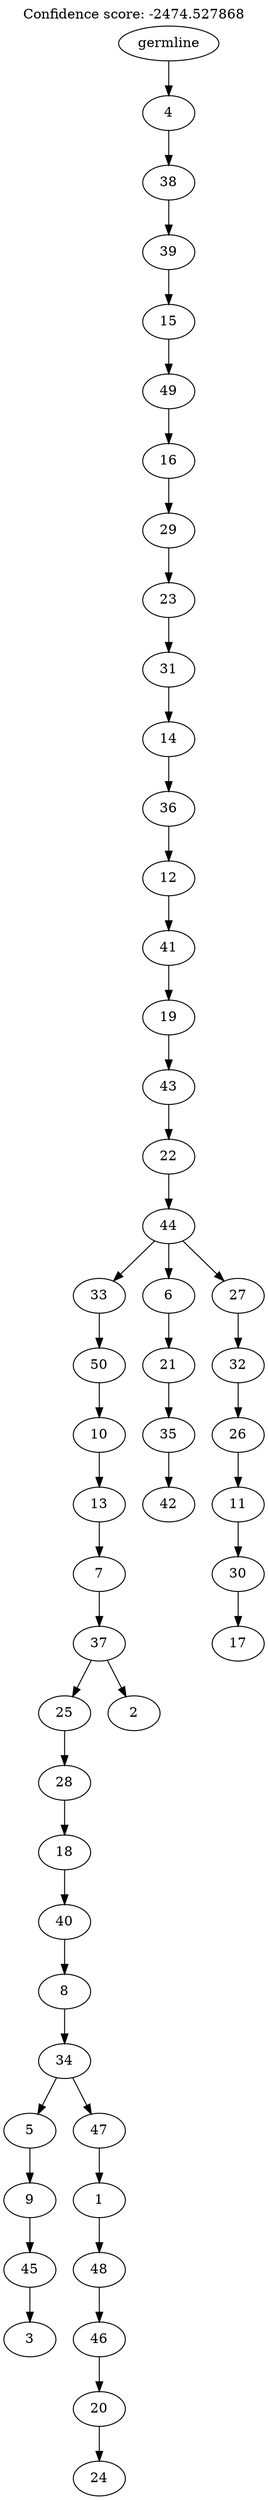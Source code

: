 digraph g {
	"48" -> "49";
	"49" [label="3"];
	"47" -> "48";
	"48" [label="45"];
	"46" -> "47";
	"47" [label="9"];
	"44" -> "45";
	"45" [label="24"];
	"43" -> "44";
	"44" [label="20"];
	"42" -> "43";
	"43" [label="46"];
	"41" -> "42";
	"42" [label="48"];
	"40" -> "41";
	"41" [label="1"];
	"39" -> "40";
	"40" [label="47"];
	"39" -> "46";
	"46" [label="5"];
	"38" -> "39";
	"39" [label="34"];
	"37" -> "38";
	"38" [label="8"];
	"36" -> "37";
	"37" [label="40"];
	"35" -> "36";
	"36" [label="18"];
	"34" -> "35";
	"35" [label="28"];
	"33" -> "34";
	"34" [label="25"];
	"33" -> "50";
	"50" [label="2"];
	"32" -> "33";
	"33" [label="37"];
	"31" -> "32";
	"32" [label="7"];
	"30" -> "31";
	"31" [label="13"];
	"29" -> "30";
	"30" [label="10"];
	"28" -> "29";
	"29" [label="50"];
	"26" -> "27";
	"27" [label="42"];
	"25" -> "26";
	"26" [label="35"];
	"24" -> "25";
	"25" [label="21"];
	"22" -> "23";
	"23" [label="17"];
	"21" -> "22";
	"22" [label="30"];
	"20" -> "21";
	"21" [label="11"];
	"19" -> "20";
	"20" [label="26"];
	"18" -> "19";
	"19" [label="32"];
	"17" -> "18";
	"18" [label="27"];
	"17" -> "24";
	"24" [label="6"];
	"17" -> "28";
	"28" [label="33"];
	"16" -> "17";
	"17" [label="44"];
	"15" -> "16";
	"16" [label="22"];
	"14" -> "15";
	"15" [label="43"];
	"13" -> "14";
	"14" [label="19"];
	"12" -> "13";
	"13" [label="41"];
	"11" -> "12";
	"12" [label="12"];
	"10" -> "11";
	"11" [label="36"];
	"9" -> "10";
	"10" [label="14"];
	"8" -> "9";
	"9" [label="31"];
	"7" -> "8";
	"8" [label="23"];
	"6" -> "7";
	"7" [label="29"];
	"5" -> "6";
	"6" [label="16"];
	"4" -> "5";
	"5" [label="49"];
	"3" -> "4";
	"4" [label="15"];
	"2" -> "3";
	"3" [label="39"];
	"1" -> "2";
	"2" [label="38"];
	"0" -> "1";
	"1" [label="4"];
	"0" [label="germline"];
	labelloc="t";
	label="Confidence score: -2474.527868";
}

